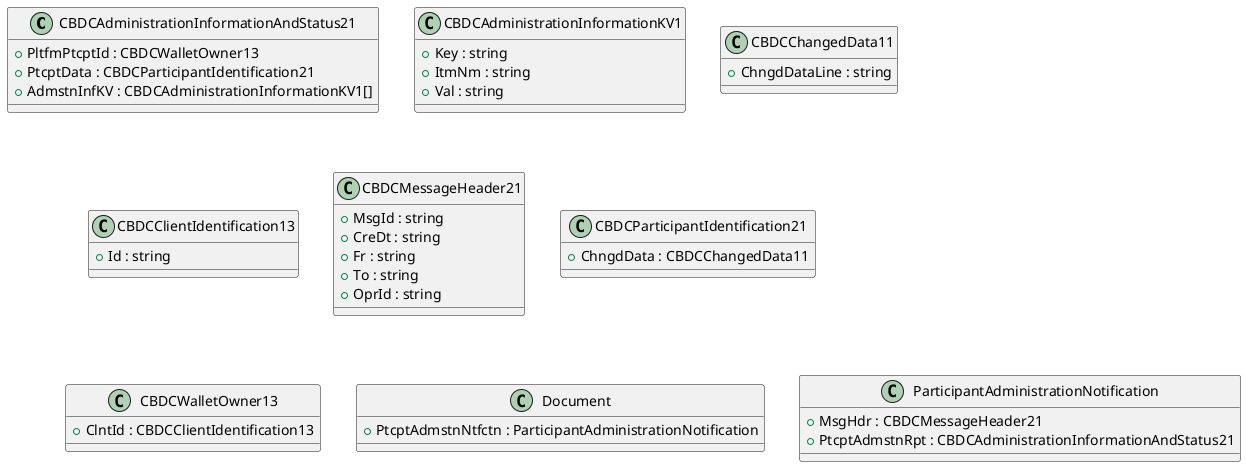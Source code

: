 @startuml

class CBDCAdministrationInformationAndStatus21 {
    +PltfmPtcptId : CBDCWalletOwner13
    +PtcptData : CBDCParticipantIdentification21
    +AdmstnInfKV : CBDCAdministrationInformationKV1[]
}
class CBDCAdministrationInformationKV1 {
    +Key : string
    +ItmNm : string
    +Val : string
}
class CBDCChangedData11 {
    +ChngdDataLine : string
}
class CBDCClientIdentification13 {
    +Id : string
}
class CBDCMessageHeader21 {
    +MsgId : string
    +CreDt : string
    +Fr : string
    +To : string
    +OprId : string
}
class CBDCParticipantIdentification21 {
    +ChngdData : CBDCChangedData11
}
class CBDCWalletOwner13 {
    +ClntId : CBDCClientIdentification13
}
class Document {
    +PtcptAdmstnNtfctn : ParticipantAdministrationNotification
}
class ParticipantAdministrationNotification {
    +MsgHdr : CBDCMessageHeader21
    +PtcptAdmstnRpt : CBDCAdministrationInformationAndStatus21
}

@enduml
